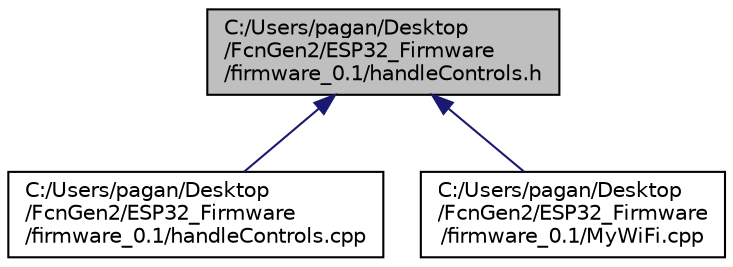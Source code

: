 digraph "C:/Users/pagan/Desktop/FcnGen2/ESP32_Firmware/firmware_0.1/handleControls.h"
{
  edge [fontname="Helvetica",fontsize="10",labelfontname="Helvetica",labelfontsize="10"];
  node [fontname="Helvetica",fontsize="10",shape=record];
  Node2 [label="C:/Users/pagan/Desktop\l/FcnGen2/ESP32_Firmware\l/firmware_0.1/handleControls.h",height=0.2,width=0.4,color="black", fillcolor="grey75", style="filled", fontcolor="black"];
  Node2 -> Node3 [dir="back",color="midnightblue",fontsize="10",style="solid",fontname="Helvetica"];
  Node3 [label="C:/Users/pagan/Desktop\l/FcnGen2/ESP32_Firmware\l/firmware_0.1/handleControls.cpp",height=0.2,width=0.4,color="black", fillcolor="white", style="filled",URL="$handle_controls_8cpp.html"];
  Node2 -> Node4 [dir="back",color="midnightblue",fontsize="10",style="solid",fontname="Helvetica"];
  Node4 [label="C:/Users/pagan/Desktop\l/FcnGen2/ESP32_Firmware\l/firmware_0.1/MyWiFi.cpp",height=0.2,width=0.4,color="black", fillcolor="white", style="filled",URL="$_my_wi_fi_8cpp.html"];
}
